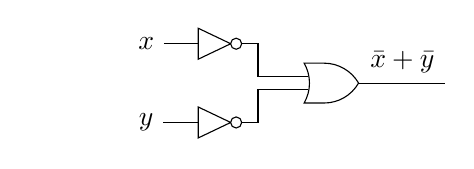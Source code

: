 \usetikzlibrary{arrows, shapes.gates.logic.US, calc}
\begin{tikzpicture}
    \node (x) at (0, 1) {$x$};
    \node (y) at (0, 0) {$y$};

    \node[not gate US, draw] at ($(x) + (0.8, 0)$) (notx) {};
    \node[not gate US, draw] at ($(y) + (0.8, 0)$) (noty) {};
    \node[or gate US, draw, rotate=0, logic gate inputs=nn] at ($(noty) + (1.5, 0.5)$) (xory) {};

    \draw (x) -- (notx.input);
    \draw (y) -- (noty.input);

    \draw (notx.output) -- ([xshift=0.2cm]notx.output) |- (xory.input 1);
    \draw (noty.output) -- ([xshift=0.2cm]noty.output) |- (xory.input 2);

    \draw (xory.output) -- node[above]{$\bar x + \bar y$} ($(xory) + (1.5, 0)$);
\end{tikzpicture}